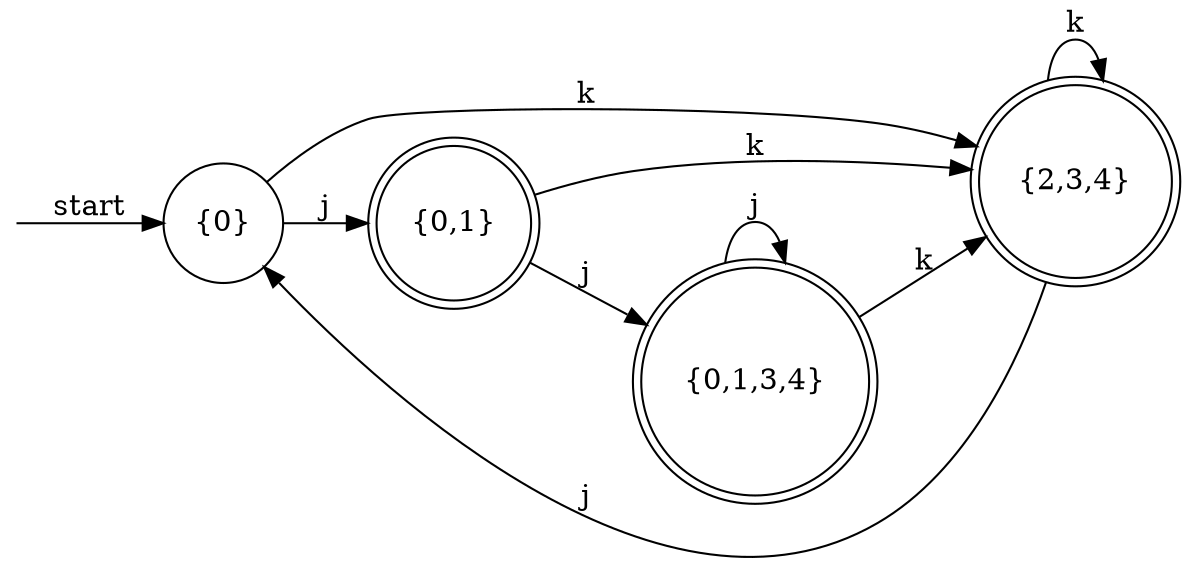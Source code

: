 digraph dfa {
    rankdir = LR;
    node [shape = circle];
    __start [style = invis, shape = point];
    __start -> "{0}" [ label = "start" ];
    node [shape = doublecircle]; "{2,3,4}" "{0,1}" "{0,1,3,4}"
    node [shape = circle];
    "{0}" -> "{2,3,4}" [ label = "k" ];
    "{0}" -> "{0,1}" [ label = "j" ];
    "{2,3,4}" -> "{2,3,4}" [ label = "k" ];
    "{2,3,4}" -> "{0}" [ label = "j" ];
    "{0,1}" -> "{2,3,4}" [ label = "k" ];
    "{0,1}" -> "{0,1,3,4}" [ label = "j" ];
    "{0,1,3,4}" -> "{2,3,4}" [ label = "k" ];
    "{0,1,3,4}" -> "{0,1,3,4}" [ label = "j" ];
}
